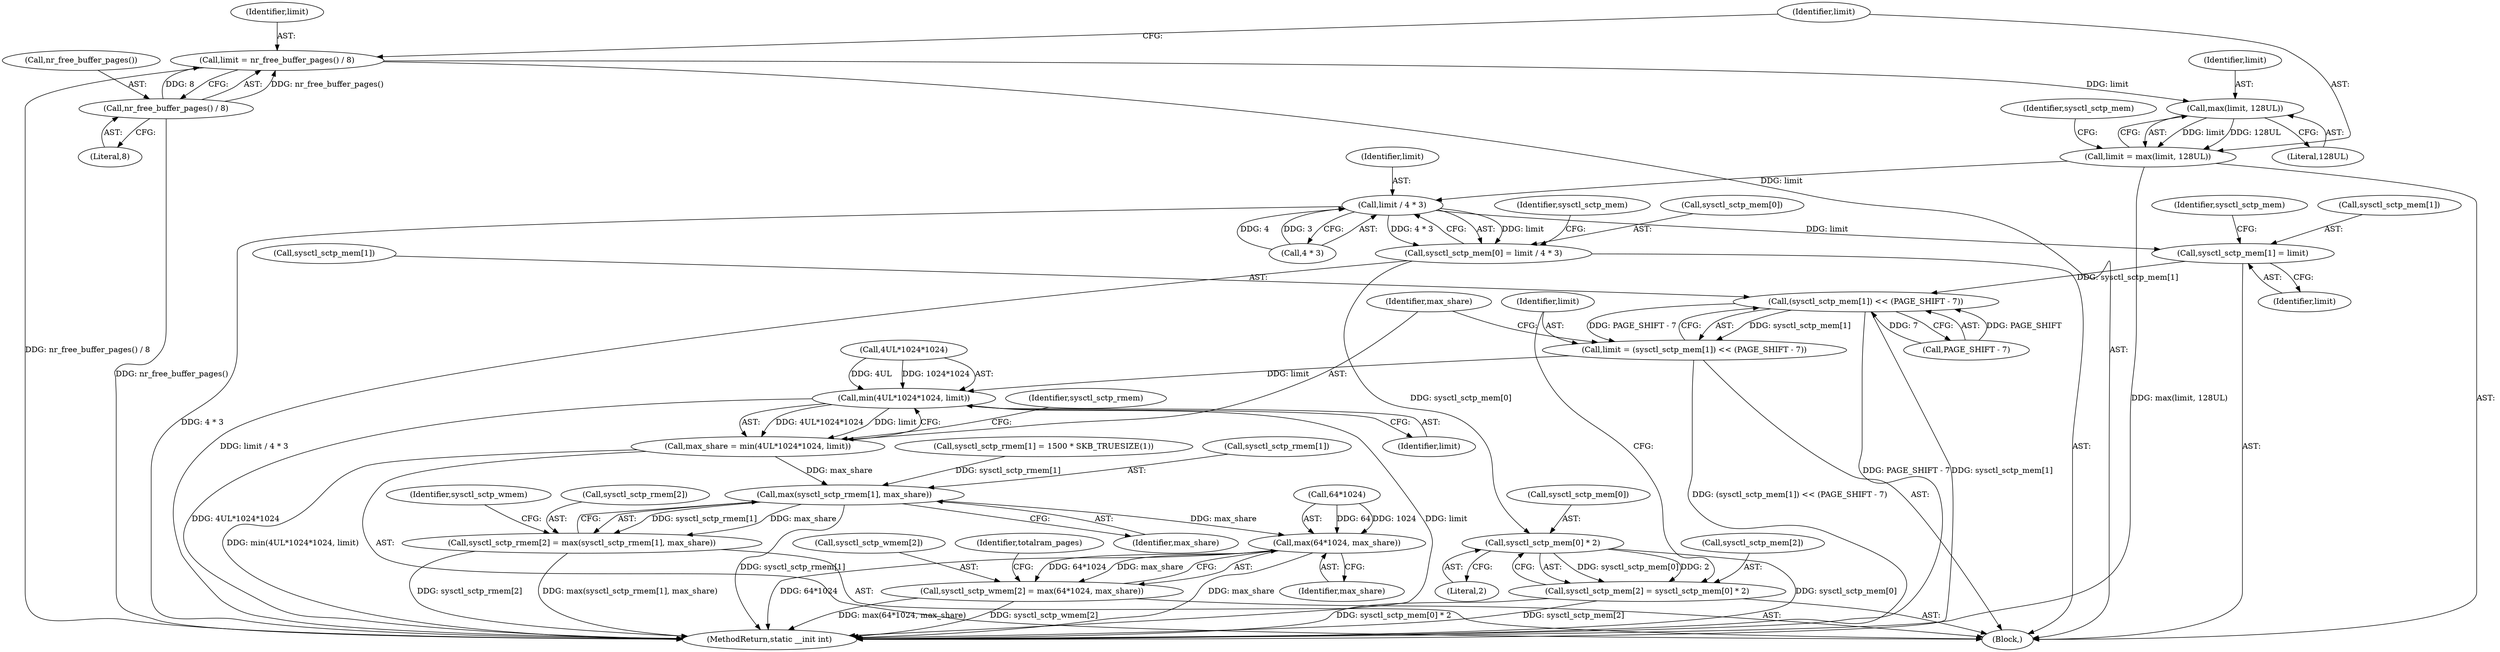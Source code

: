 digraph "0_linux_8e2d61e0aed2b7c4ecb35844fe07e0b2b762dee4_0@API" {
"1000175" [label="(Call,limit = nr_free_buffer_pages() / 8)"];
"1000177" [label="(Call,nr_free_buffer_pages() / 8)"];
"1000182" [label="(Call,max(limit, 128UL))"];
"1000180" [label="(Call,limit = max(limit, 128UL))"];
"1000189" [label="(Call,limit / 4 * 3)"];
"1000185" [label="(Call,sysctl_sctp_mem[0] = limit / 4 * 3)"];
"1000203" [label="(Call,sysctl_sctp_mem[0] * 2)"];
"1000199" [label="(Call,sysctl_sctp_mem[2] = sysctl_sctp_mem[0] * 2)"];
"1000194" [label="(Call,sysctl_sctp_mem[1] = limit)"];
"1000210" [label="(Call,(sysctl_sctp_mem[1]) << (PAGE_SHIFT - 7))"];
"1000208" [label="(Call,limit = (sysctl_sctp_mem[1]) << (PAGE_SHIFT - 7))"];
"1000219" [label="(Call,min(4UL*1024*1024, limit))"];
"1000217" [label="(Call,max_share = min(4UL*1024*1024, limit))"];
"1000243" [label="(Call,max(sysctl_sctp_rmem[1], max_share))"];
"1000239" [label="(Call,sysctl_sctp_rmem[2] = max(sysctl_sctp_rmem[1], max_share))"];
"1000264" [label="(Call,max(64*1024, max_share))"];
"1000260" [label="(Call,sysctl_sctp_wmem[2] = max(64*1024, max_share))"];
"1000204" [label="(Call,sysctl_sctp_mem[0])"];
"1000261" [label="(Call,sysctl_sctp_wmem[2])"];
"1000265" [label="(Call,64*1024)"];
"1000250" [label="(Identifier,sysctl_sctp_wmem)"];
"1000214" [label="(Call,PAGE_SHIFT - 7)"];
"1000176" [label="(Identifier,limit)"];
"1000201" [label="(Identifier,sysctl_sctp_mem)"];
"1000211" [label="(Call,sysctl_sctp_mem[1])"];
"1000268" [label="(Identifier,max_share)"];
"1000219" [label="(Call,min(4UL*1024*1024, limit))"];
"1000198" [label="(Identifier,limit)"];
"1000599" [label="(MethodReturn,static __init int)"];
"1000184" [label="(Literal,128UL)"];
"1000208" [label="(Call,limit = (sysctl_sctp_mem[1]) << (PAGE_SHIFT - 7))"];
"1000180" [label="(Call,limit = max(limit, 128UL))"];
"1000189" [label="(Call,limit / 4 * 3)"];
"1000175" [label="(Call,limit = nr_free_buffer_pages() / 8)"];
"1000177" [label="(Call,nr_free_buffer_pages() / 8)"];
"1000178" [label="(Call,nr_free_buffer_pages())"];
"1000195" [label="(Call,sysctl_sctp_mem[1])"];
"1000243" [label="(Call,max(sysctl_sctp_rmem[1], max_share))"];
"1000112" [label="(Block,)"];
"1000194" [label="(Call,sysctl_sctp_mem[1] = limit)"];
"1000210" [label="(Call,(sysctl_sctp_mem[1]) << (PAGE_SHIFT - 7))"];
"1000218" [label="(Identifier,max_share)"];
"1000231" [label="(Call,sysctl_sctp_rmem[1] = 1500 * SKB_TRUESIZE(1))"];
"1000182" [label="(Call,max(limit, 128UL))"];
"1000228" [label="(Identifier,sysctl_sctp_rmem)"];
"1000264" [label="(Call,max(64*1024, max_share))"];
"1000186" [label="(Call,sysctl_sctp_mem[0])"];
"1000190" [label="(Identifier,limit)"];
"1000260" [label="(Call,sysctl_sctp_wmem[2] = max(64*1024, max_share))"];
"1000191" [label="(Call,4 * 3)"];
"1000187" [label="(Identifier,sysctl_sctp_mem)"];
"1000200" [label="(Call,sysctl_sctp_mem[2])"];
"1000247" [label="(Identifier,max_share)"];
"1000183" [label="(Identifier,limit)"];
"1000220" [label="(Call,4UL*1024*1024)"];
"1000179" [label="(Literal,8)"];
"1000199" [label="(Call,sysctl_sctp_mem[2] = sysctl_sctp_mem[0] * 2)"];
"1000271" [label="(Identifier,totalram_pages)"];
"1000209" [label="(Identifier,limit)"];
"1000225" [label="(Identifier,limit)"];
"1000240" [label="(Call,sysctl_sctp_rmem[2])"];
"1000244" [label="(Call,sysctl_sctp_rmem[1])"];
"1000203" [label="(Call,sysctl_sctp_mem[0] * 2)"];
"1000239" [label="(Call,sysctl_sctp_rmem[2] = max(sysctl_sctp_rmem[1], max_share))"];
"1000196" [label="(Identifier,sysctl_sctp_mem)"];
"1000181" [label="(Identifier,limit)"];
"1000207" [label="(Literal,2)"];
"1000217" [label="(Call,max_share = min(4UL*1024*1024, limit))"];
"1000185" [label="(Call,sysctl_sctp_mem[0] = limit / 4 * 3)"];
"1000175" -> "1000112"  [label="AST: "];
"1000175" -> "1000177"  [label="CFG: "];
"1000176" -> "1000175"  [label="AST: "];
"1000177" -> "1000175"  [label="AST: "];
"1000181" -> "1000175"  [label="CFG: "];
"1000175" -> "1000599"  [label="DDG: nr_free_buffer_pages() / 8"];
"1000177" -> "1000175"  [label="DDG: nr_free_buffer_pages()"];
"1000177" -> "1000175"  [label="DDG: 8"];
"1000175" -> "1000182"  [label="DDG: limit"];
"1000177" -> "1000179"  [label="CFG: "];
"1000178" -> "1000177"  [label="AST: "];
"1000179" -> "1000177"  [label="AST: "];
"1000177" -> "1000599"  [label="DDG: nr_free_buffer_pages()"];
"1000182" -> "1000180"  [label="AST: "];
"1000182" -> "1000184"  [label="CFG: "];
"1000183" -> "1000182"  [label="AST: "];
"1000184" -> "1000182"  [label="AST: "];
"1000180" -> "1000182"  [label="CFG: "];
"1000182" -> "1000180"  [label="DDG: limit"];
"1000182" -> "1000180"  [label="DDG: 128UL"];
"1000180" -> "1000112"  [label="AST: "];
"1000181" -> "1000180"  [label="AST: "];
"1000187" -> "1000180"  [label="CFG: "];
"1000180" -> "1000599"  [label="DDG: max(limit, 128UL)"];
"1000180" -> "1000189"  [label="DDG: limit"];
"1000189" -> "1000185"  [label="AST: "];
"1000189" -> "1000191"  [label="CFG: "];
"1000190" -> "1000189"  [label="AST: "];
"1000191" -> "1000189"  [label="AST: "];
"1000185" -> "1000189"  [label="CFG: "];
"1000189" -> "1000599"  [label="DDG: 4 * 3"];
"1000189" -> "1000185"  [label="DDG: limit"];
"1000189" -> "1000185"  [label="DDG: 4 * 3"];
"1000191" -> "1000189"  [label="DDG: 4"];
"1000191" -> "1000189"  [label="DDG: 3"];
"1000189" -> "1000194"  [label="DDG: limit"];
"1000185" -> "1000112"  [label="AST: "];
"1000186" -> "1000185"  [label="AST: "];
"1000196" -> "1000185"  [label="CFG: "];
"1000185" -> "1000599"  [label="DDG: limit / 4 * 3"];
"1000185" -> "1000203"  [label="DDG: sysctl_sctp_mem[0]"];
"1000203" -> "1000199"  [label="AST: "];
"1000203" -> "1000207"  [label="CFG: "];
"1000204" -> "1000203"  [label="AST: "];
"1000207" -> "1000203"  [label="AST: "];
"1000199" -> "1000203"  [label="CFG: "];
"1000203" -> "1000599"  [label="DDG: sysctl_sctp_mem[0]"];
"1000203" -> "1000199"  [label="DDG: sysctl_sctp_mem[0]"];
"1000203" -> "1000199"  [label="DDG: 2"];
"1000199" -> "1000112"  [label="AST: "];
"1000200" -> "1000199"  [label="AST: "];
"1000209" -> "1000199"  [label="CFG: "];
"1000199" -> "1000599"  [label="DDG: sysctl_sctp_mem[2]"];
"1000199" -> "1000599"  [label="DDG: sysctl_sctp_mem[0] * 2"];
"1000194" -> "1000112"  [label="AST: "];
"1000194" -> "1000198"  [label="CFG: "];
"1000195" -> "1000194"  [label="AST: "];
"1000198" -> "1000194"  [label="AST: "];
"1000201" -> "1000194"  [label="CFG: "];
"1000194" -> "1000210"  [label="DDG: sysctl_sctp_mem[1]"];
"1000210" -> "1000208"  [label="AST: "];
"1000210" -> "1000214"  [label="CFG: "];
"1000211" -> "1000210"  [label="AST: "];
"1000214" -> "1000210"  [label="AST: "];
"1000208" -> "1000210"  [label="CFG: "];
"1000210" -> "1000599"  [label="DDG: PAGE_SHIFT - 7"];
"1000210" -> "1000599"  [label="DDG: sysctl_sctp_mem[1]"];
"1000210" -> "1000208"  [label="DDG: sysctl_sctp_mem[1]"];
"1000210" -> "1000208"  [label="DDG: PAGE_SHIFT - 7"];
"1000214" -> "1000210"  [label="DDG: PAGE_SHIFT"];
"1000214" -> "1000210"  [label="DDG: 7"];
"1000208" -> "1000112"  [label="AST: "];
"1000209" -> "1000208"  [label="AST: "];
"1000218" -> "1000208"  [label="CFG: "];
"1000208" -> "1000599"  [label="DDG: (sysctl_sctp_mem[1]) << (PAGE_SHIFT - 7)"];
"1000208" -> "1000219"  [label="DDG: limit"];
"1000219" -> "1000217"  [label="AST: "];
"1000219" -> "1000225"  [label="CFG: "];
"1000220" -> "1000219"  [label="AST: "];
"1000225" -> "1000219"  [label="AST: "];
"1000217" -> "1000219"  [label="CFG: "];
"1000219" -> "1000599"  [label="DDG: limit"];
"1000219" -> "1000599"  [label="DDG: 4UL*1024*1024"];
"1000219" -> "1000217"  [label="DDG: 4UL*1024*1024"];
"1000219" -> "1000217"  [label="DDG: limit"];
"1000220" -> "1000219"  [label="DDG: 4UL"];
"1000220" -> "1000219"  [label="DDG: 1024*1024"];
"1000217" -> "1000112"  [label="AST: "];
"1000218" -> "1000217"  [label="AST: "];
"1000228" -> "1000217"  [label="CFG: "];
"1000217" -> "1000599"  [label="DDG: min(4UL*1024*1024, limit)"];
"1000217" -> "1000243"  [label="DDG: max_share"];
"1000243" -> "1000239"  [label="AST: "];
"1000243" -> "1000247"  [label="CFG: "];
"1000244" -> "1000243"  [label="AST: "];
"1000247" -> "1000243"  [label="AST: "];
"1000239" -> "1000243"  [label="CFG: "];
"1000243" -> "1000599"  [label="DDG: sysctl_sctp_rmem[1]"];
"1000243" -> "1000239"  [label="DDG: sysctl_sctp_rmem[1]"];
"1000243" -> "1000239"  [label="DDG: max_share"];
"1000231" -> "1000243"  [label="DDG: sysctl_sctp_rmem[1]"];
"1000243" -> "1000264"  [label="DDG: max_share"];
"1000239" -> "1000112"  [label="AST: "];
"1000240" -> "1000239"  [label="AST: "];
"1000250" -> "1000239"  [label="CFG: "];
"1000239" -> "1000599"  [label="DDG: sysctl_sctp_rmem[2]"];
"1000239" -> "1000599"  [label="DDG: max(sysctl_sctp_rmem[1], max_share)"];
"1000264" -> "1000260"  [label="AST: "];
"1000264" -> "1000268"  [label="CFG: "];
"1000265" -> "1000264"  [label="AST: "];
"1000268" -> "1000264"  [label="AST: "];
"1000260" -> "1000264"  [label="CFG: "];
"1000264" -> "1000599"  [label="DDG: 64*1024"];
"1000264" -> "1000599"  [label="DDG: max_share"];
"1000264" -> "1000260"  [label="DDG: 64*1024"];
"1000264" -> "1000260"  [label="DDG: max_share"];
"1000265" -> "1000264"  [label="DDG: 64"];
"1000265" -> "1000264"  [label="DDG: 1024"];
"1000260" -> "1000112"  [label="AST: "];
"1000261" -> "1000260"  [label="AST: "];
"1000271" -> "1000260"  [label="CFG: "];
"1000260" -> "1000599"  [label="DDG: max(64*1024, max_share)"];
"1000260" -> "1000599"  [label="DDG: sysctl_sctp_wmem[2]"];
}
